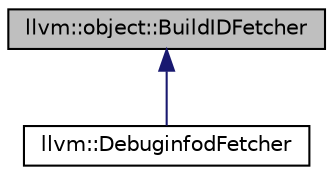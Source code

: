 digraph "llvm::object::BuildIDFetcher"
{
 // LATEX_PDF_SIZE
  bgcolor="transparent";
  edge [fontname="Helvetica",fontsize="10",labelfontname="Helvetica",labelfontsize="10"];
  node [fontname="Helvetica",fontsize="10",shape=record];
  Node1 [label="llvm::object::BuildIDFetcher",height=0.2,width=0.4,color="black", fillcolor="grey75", style="filled", fontcolor="black",tooltip="BuildIDFetcher searches local cache directories for debug info."];
  Node1 -> Node2 [dir="back",color="midnightblue",fontsize="10",style="solid",fontname="Helvetica"];
  Node2 [label="llvm::DebuginfodFetcher",height=0.2,width=0.4,color="black",URL="$classllvm_1_1DebuginfodFetcher.html",tooltip=" "];
}
